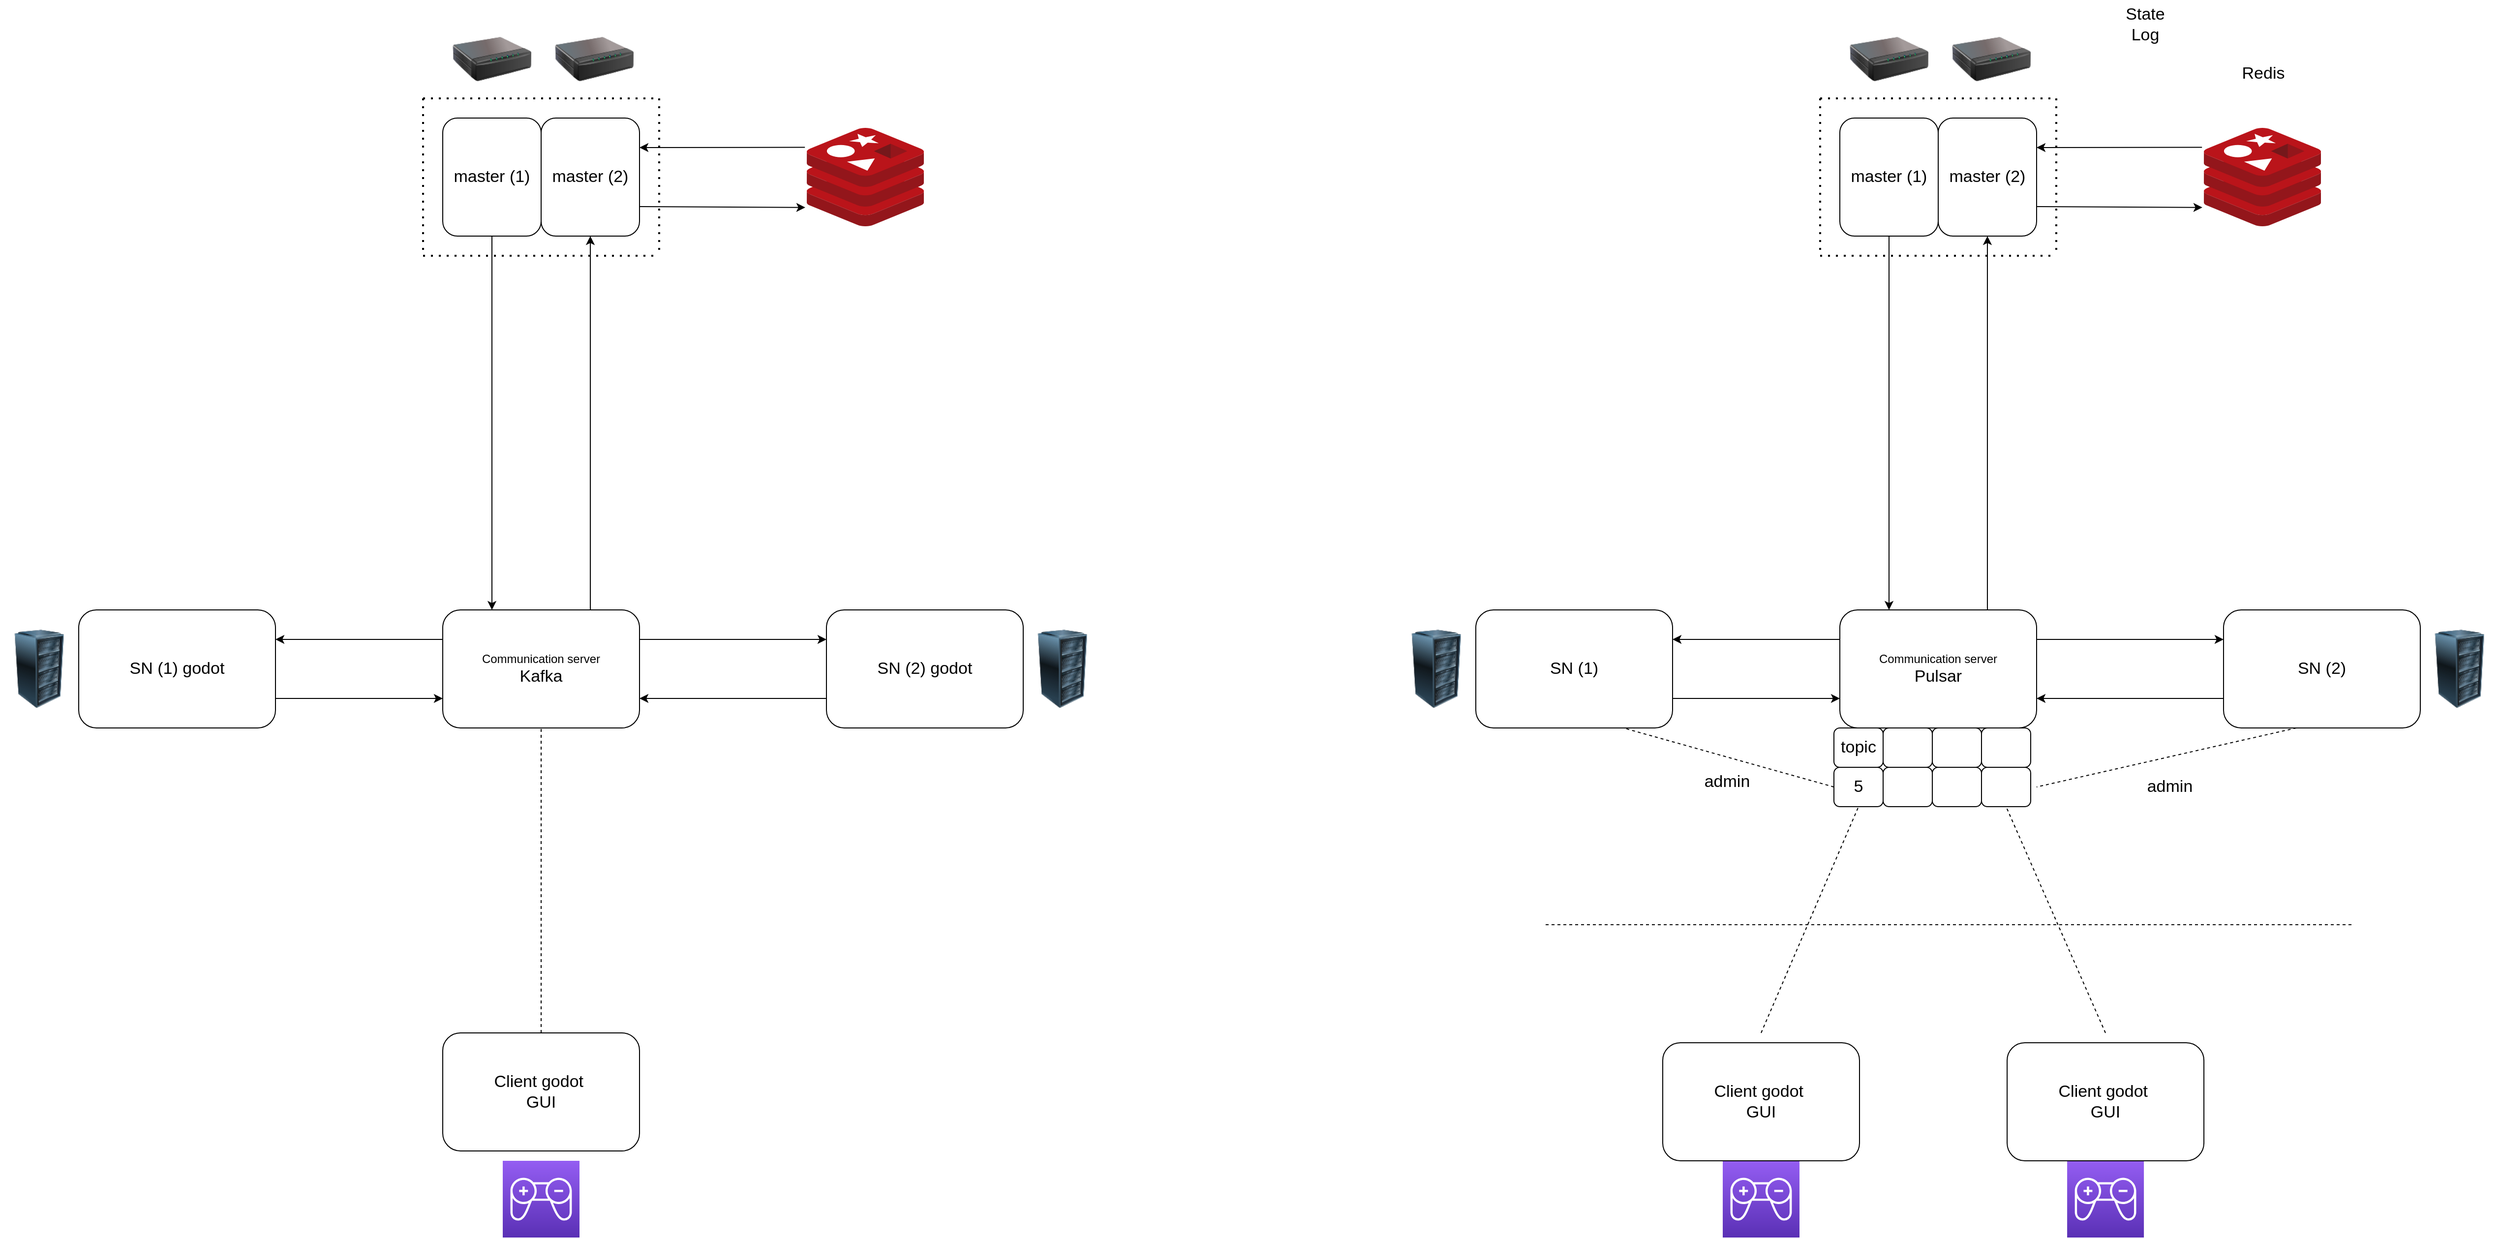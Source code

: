 <mxfile>
    <diagram id="EYfYIhbMcfs3fcxKXPL2" name="Page-1">
        <mxGraphModel dx="2951" dy="2806" grid="1" gridSize="10" guides="1" tooltips="1" connect="1" arrows="1" fold="1" page="1" pageScale="1" pageWidth="827" pageHeight="1169" math="0" shadow="0">
            <root>
                <mxCell id="0"/>
                <mxCell id="1" parent="0"/>
                <mxCell id="11" style="edgeStyle=none;html=1;exitX=0.75;exitY=0;exitDx=0;exitDy=0;entryX=0.5;entryY=1;entryDx=0;entryDy=0;fontSize=17;" parent="1" source="2" target="20" edge="1">
                    <mxGeometry relative="1" as="geometry">
                        <mxPoint x="460" y="-250" as="targetPoint"/>
                    </mxGeometry>
                </mxCell>
                <mxCell id="12" style="edgeStyle=none;html=1;exitX=0;exitY=0.25;exitDx=0;exitDy=0;entryX=1;entryY=0.25;entryDx=0;entryDy=0;fontSize=17;" parent="1" source="2" target="3" edge="1">
                    <mxGeometry relative="1" as="geometry"/>
                </mxCell>
                <mxCell id="14" style="edgeStyle=none;html=1;exitX=1;exitY=0.25;exitDx=0;exitDy=0;entryX=0;entryY=0.25;entryDx=0;entryDy=0;fontSize=17;" parent="1" source="2" target="4" edge="1">
                    <mxGeometry relative="1" as="geometry"/>
                </mxCell>
                <mxCell id="2" value="Communication server&lt;br&gt;&lt;font style=&quot;font-size: 17px;&quot;&gt;Pulsar&lt;/font&gt;" style="rounded=1;whiteSpace=wrap;html=1;" parent="1" vertex="1">
                    <mxGeometry x="300" y="130" width="200" height="120" as="geometry"/>
                </mxCell>
                <mxCell id="13" style="edgeStyle=none;html=1;exitX=1;exitY=0.75;exitDx=0;exitDy=0;entryX=0;entryY=0.75;entryDx=0;entryDy=0;fontSize=17;" parent="1" source="3" target="2" edge="1">
                    <mxGeometry relative="1" as="geometry"/>
                </mxCell>
                <mxCell id="3" value="&lt;span style=&quot;font-size: 17px;&quot;&gt;SN (1)&lt;/span&gt;" style="rounded=1;whiteSpace=wrap;html=1;" parent="1" vertex="1">
                    <mxGeometry x="-70" y="130" width="200" height="120" as="geometry"/>
                </mxCell>
                <mxCell id="15" style="edgeStyle=none;html=1;exitX=0;exitY=0.75;exitDx=0;exitDy=0;entryX=1;entryY=0.75;entryDx=0;entryDy=0;fontSize=17;" parent="1" source="4" target="2" edge="1">
                    <mxGeometry relative="1" as="geometry"/>
                </mxCell>
                <mxCell id="4" value="&lt;span style=&quot;font-size: 17px;&quot;&gt;SN (2)&lt;/span&gt;" style="rounded=1;whiteSpace=wrap;html=1;" parent="1" vertex="1">
                    <mxGeometry x="690" y="130" width="200" height="120" as="geometry"/>
                </mxCell>
                <mxCell id="10" style="edgeStyle=none;html=1;exitX=0.5;exitY=1;exitDx=0;exitDy=0;entryX=0.25;entryY=0;entryDx=0;entryDy=0;fontSize=17;" parent="1" source="18" target="2" edge="1">
                    <mxGeometry relative="1" as="geometry">
                        <mxPoint x="380" y="-250" as="sourcePoint"/>
                    </mxGeometry>
                </mxCell>
                <mxCell id="16" style="edgeStyle=none;html=1;entryX=1;entryY=0.25;entryDx=0;entryDy=0;fontSize=17;exitX=-0.016;exitY=0.198;exitDx=0;exitDy=0;exitPerimeter=0;" parent="1" source="7" target="20" edge="1">
                    <mxGeometry relative="1" as="geometry">
                        <mxPoint x="730" y="-460" as="sourcePoint"/>
                    </mxGeometry>
                </mxCell>
                <mxCell id="17" style="edgeStyle=none;html=1;exitX=1;exitY=0.75;exitDx=0;exitDy=0;entryX=-0.013;entryY=0.809;entryDx=0;entryDy=0;entryPerimeter=0;fontSize=17;" parent="1" target="7" edge="1">
                    <mxGeometry relative="1" as="geometry">
                        <mxPoint x="500.0" y="-280" as="sourcePoint"/>
                    </mxGeometry>
                </mxCell>
                <mxCell id="7" value="" style="sketch=0;aspect=fixed;html=1;points=[];align=center;image;fontSize=12;image=img/lib/mscae/Cache_Redis_Product.svg;" parent="1" vertex="1">
                    <mxGeometry x="670" y="-360" width="119.05" height="100" as="geometry"/>
                </mxCell>
                <mxCell id="18" value="&lt;span style=&quot;font-size: 17px;&quot;&gt;master (1)&lt;/span&gt;" style="rounded=1;whiteSpace=wrap;html=1;" parent="1" vertex="1">
                    <mxGeometry x="300" y="-370" width="100" height="120" as="geometry"/>
                </mxCell>
                <mxCell id="20" value="&lt;span style=&quot;font-size: 17px;&quot;&gt;master (2)&lt;/span&gt;" style="rounded=1;whiteSpace=wrap;html=1;" parent="1" vertex="1">
                    <mxGeometry x="400" y="-370" width="100" height="120" as="geometry"/>
                </mxCell>
                <mxCell id="21" value="" style="endArrow=none;dashed=1;html=1;dashPattern=1 3;strokeWidth=2;fontSize=17;" parent="1" edge="1">
                    <mxGeometry width="50" height="50" relative="1" as="geometry">
                        <mxPoint x="280" y="-390" as="sourcePoint"/>
                        <mxPoint x="280" y="-230" as="targetPoint"/>
                    </mxGeometry>
                </mxCell>
                <mxCell id="22" value="" style="endArrow=none;dashed=1;html=1;dashPattern=1 3;strokeWidth=2;fontSize=17;" parent="1" edge="1">
                    <mxGeometry width="50" height="50" relative="1" as="geometry">
                        <mxPoint x="280" y="-230" as="sourcePoint"/>
                        <mxPoint x="520" y="-230" as="targetPoint"/>
                    </mxGeometry>
                </mxCell>
                <mxCell id="23" value="" style="endArrow=none;dashed=1;html=1;dashPattern=1 3;strokeWidth=2;fontSize=17;" parent="1" edge="1">
                    <mxGeometry width="50" height="50" relative="1" as="geometry">
                        <mxPoint x="280" y="-390" as="sourcePoint"/>
                        <mxPoint x="520.0" y="-390" as="targetPoint"/>
                        <Array as="points">
                            <mxPoint x="400" y="-390"/>
                        </Array>
                    </mxGeometry>
                </mxCell>
                <mxCell id="24" value="" style="endArrow=none;dashed=1;html=1;dashPattern=1 3;strokeWidth=2;fontSize=17;" parent="1" edge="1">
                    <mxGeometry width="50" height="50" relative="1" as="geometry">
                        <mxPoint x="520" y="-390" as="sourcePoint"/>
                        <mxPoint x="520" y="-230" as="targetPoint"/>
                        <Array as="points">
                            <mxPoint x="520" y="-300"/>
                        </Array>
                    </mxGeometry>
                </mxCell>
                <mxCell id="25" value="" style="endArrow=none;dashed=1;html=1;fontSize=17;exitX=0.5;exitY=0;exitDx=0;exitDy=0;entryX=0.5;entryY=1;entryDx=0;entryDy=0;" parent="1" target="130" edge="1">
                    <mxGeometry width="50" height="50" relative="1" as="geometry">
                        <mxPoint x="220" y="560" as="sourcePoint"/>
                        <mxPoint x="320" y="360" as="targetPoint"/>
                    </mxGeometry>
                </mxCell>
                <mxCell id="30" value="" style="image;html=1;image=img/lib/clip_art/computers/Server_Rack_128x128.png;fontSize=17;" parent="1" vertex="1">
                    <mxGeometry x="-150" y="150" width="80" height="80" as="geometry"/>
                </mxCell>
                <mxCell id="31" value="" style="image;html=1;image=img/lib/clip_art/computers/Server_Rack_128x128.png;fontSize=17;" parent="1" vertex="1">
                    <mxGeometry x="890" y="150" width="80" height="80" as="geometry"/>
                </mxCell>
                <mxCell id="32" value="" style="sketch=0;points=[[0,0,0],[0.25,0,0],[0.5,0,0],[0.75,0,0],[1,0,0],[0,1,0],[0.25,1,0],[0.5,1,0],[0.75,1,0],[1,1,0],[0,0.25,0],[0,0.5,0],[0,0.75,0],[1,0.25,0],[1,0.5,0],[1,0.75,0]];outlineConnect=0;fontColor=#232F3E;gradientColor=#945DF2;gradientDirection=north;fillColor=#5A30B5;strokeColor=#ffffff;dashed=0;verticalLabelPosition=bottom;verticalAlign=top;align=center;html=1;fontSize=12;fontStyle=0;aspect=fixed;shape=mxgraph.aws4.resourceIcon;resIcon=mxgraph.aws4.game_tech2;" parent="1" vertex="1">
                    <mxGeometry x="181" y="690" width="78" height="78" as="geometry"/>
                </mxCell>
                <mxCell id="33" value="" style="image;html=1;image=img/lib/clip_art/networking/Print_Server_128x128.png;fontSize=17;" parent="1" vertex="1">
                    <mxGeometry x="414" y="-470" width="80" height="80" as="geometry"/>
                </mxCell>
                <mxCell id="34" value="" style="image;html=1;image=img/lib/clip_art/networking/Print_Server_128x128.png;fontSize=17;" parent="1" vertex="1">
                    <mxGeometry x="310" y="-470" width="80" height="80" as="geometry"/>
                </mxCell>
                <mxCell id="96" value="" style="sketch=0;points=[[0,0,0],[0.25,0,0],[0.5,0,0],[0.75,0,0],[1,0,0],[0,1,0],[0.25,1,0],[0.5,1,0],[0.75,1,0],[1,1,0],[0,0.25,0],[0,0.5,0],[0,0.75,0],[1,0.25,0],[1,0.5,0],[1,0.75,0]];outlineConnect=0;fontColor=#232F3E;gradientColor=#945DF2;gradientDirection=north;fillColor=#5A30B5;strokeColor=#ffffff;dashed=0;verticalLabelPosition=bottom;verticalAlign=top;align=center;html=1;fontSize=12;fontStyle=0;aspect=fixed;shape=mxgraph.aws4.resourceIcon;resIcon=mxgraph.aws4.game_tech2;" parent="1" vertex="1">
                    <mxGeometry x="531.05" y="690" width="78" height="78" as="geometry"/>
                </mxCell>
                <mxCell id="97" value="" style="endArrow=none;dashed=1;html=1;fontSize=17;exitX=0.5;exitY=0;exitDx=0;exitDy=0;entryX=0.5;entryY=1;entryDx=0;entryDy=0;" parent="1" target="132" edge="1">
                    <mxGeometry width="50" height="50" relative="1" as="geometry">
                        <mxPoint x="570" y="560" as="sourcePoint"/>
                        <mxPoint x="480" y="360" as="targetPoint"/>
                    </mxGeometry>
                </mxCell>
                <mxCell id="99" style="edgeStyle=none;html=1;exitX=0.75;exitY=0;exitDx=0;exitDy=0;entryX=0.5;entryY=1;entryDx=0;entryDy=0;fontSize=17;" parent="1" source="102" target="113" edge="1">
                    <mxGeometry relative="1" as="geometry">
                        <mxPoint x="-960" y="-250" as="targetPoint"/>
                    </mxGeometry>
                </mxCell>
                <mxCell id="100" style="edgeStyle=none;html=1;exitX=0;exitY=0.25;exitDx=0;exitDy=0;entryX=1;entryY=0.25;entryDx=0;entryDy=0;fontSize=17;" parent="1" source="102" target="104" edge="1">
                    <mxGeometry relative="1" as="geometry"/>
                </mxCell>
                <mxCell id="101" style="edgeStyle=none;html=1;exitX=1;exitY=0.25;exitDx=0;exitDy=0;entryX=0;entryY=0.25;entryDx=0;entryDy=0;fontSize=17;" parent="1" source="102" target="106" edge="1">
                    <mxGeometry relative="1" as="geometry"/>
                </mxCell>
                <mxCell id="102" value="Communication server&lt;br&gt;&lt;span style=&quot;font-size: 17px;&quot;&gt;Kafka&lt;/span&gt;" style="rounded=1;whiteSpace=wrap;html=1;" parent="1" vertex="1">
                    <mxGeometry x="-1120" y="130" width="200" height="120" as="geometry"/>
                </mxCell>
                <mxCell id="103" style="edgeStyle=none;html=1;exitX=1;exitY=0.75;exitDx=0;exitDy=0;entryX=0;entryY=0.75;entryDx=0;entryDy=0;fontSize=17;" parent="1" source="104" target="102" edge="1">
                    <mxGeometry relative="1" as="geometry"/>
                </mxCell>
                <mxCell id="104" value="&lt;span style=&quot;font-size: 17px;&quot;&gt;SN (1)&amp;nbsp;&lt;/span&gt;&lt;span style=&quot;font-size: 17px;&quot;&gt;godot&lt;/span&gt;" style="rounded=1;whiteSpace=wrap;html=1;" parent="1" vertex="1">
                    <mxGeometry x="-1490" y="130" width="200" height="120" as="geometry"/>
                </mxCell>
                <mxCell id="105" style="edgeStyle=none;html=1;exitX=0;exitY=0.75;exitDx=0;exitDy=0;entryX=1;entryY=0.75;entryDx=0;entryDy=0;fontSize=17;" parent="1" source="106" target="102" edge="1">
                    <mxGeometry relative="1" as="geometry"/>
                </mxCell>
                <mxCell id="106" value="&lt;span style=&quot;font-size: 17px;&quot;&gt;SN (2)&amp;nbsp;&lt;/span&gt;&lt;span style=&quot;font-size: 17px;&quot;&gt;godot&lt;/span&gt;" style="rounded=1;whiteSpace=wrap;html=1;" parent="1" vertex="1">
                    <mxGeometry x="-730" y="130" width="200" height="120" as="geometry"/>
                </mxCell>
                <mxCell id="107" style="edgeStyle=none;html=1;exitX=0.5;exitY=1;exitDx=0;exitDy=0;entryX=0.25;entryY=0;entryDx=0;entryDy=0;fontSize=17;" parent="1" source="112" target="102" edge="1">
                    <mxGeometry relative="1" as="geometry">
                        <mxPoint x="-1040" y="-250" as="sourcePoint"/>
                    </mxGeometry>
                </mxCell>
                <mxCell id="108" style="edgeStyle=none;html=1;entryX=1;entryY=0.25;entryDx=0;entryDy=0;fontSize=17;exitX=-0.016;exitY=0.198;exitDx=0;exitDy=0;exitPerimeter=0;" parent="1" source="110" target="113" edge="1">
                    <mxGeometry relative="1" as="geometry">
                        <mxPoint x="-690" y="-460" as="sourcePoint"/>
                    </mxGeometry>
                </mxCell>
                <mxCell id="109" style="edgeStyle=none;html=1;exitX=1;exitY=0.75;exitDx=0;exitDy=0;entryX=-0.013;entryY=0.809;entryDx=0;entryDy=0;entryPerimeter=0;fontSize=17;" parent="1" target="110" edge="1">
                    <mxGeometry relative="1" as="geometry">
                        <mxPoint x="-920" y="-280.0" as="sourcePoint"/>
                    </mxGeometry>
                </mxCell>
                <mxCell id="110" value="" style="sketch=0;aspect=fixed;html=1;points=[];align=center;image;fontSize=12;image=img/lib/mscae/Cache_Redis_Product.svg;" parent="1" vertex="1">
                    <mxGeometry x="-750" y="-360" width="119.05" height="100" as="geometry"/>
                </mxCell>
                <mxCell id="111" value="&lt;span style=&quot;font-size: 17px;&quot;&gt;Client godot&amp;nbsp;&lt;br&gt;GUI&lt;br&gt;&lt;/span&gt;" style="rounded=1;whiteSpace=wrap;html=1;" parent="1" vertex="1">
                    <mxGeometry x="-1120" y="560" width="200" height="120" as="geometry"/>
                </mxCell>
                <mxCell id="112" value="&lt;span style=&quot;font-size: 17px;&quot;&gt;master (1)&lt;/span&gt;" style="rounded=1;whiteSpace=wrap;html=1;" parent="1" vertex="1">
                    <mxGeometry x="-1120" y="-370" width="100" height="120" as="geometry"/>
                </mxCell>
                <mxCell id="113" value="&lt;span style=&quot;font-size: 17px;&quot;&gt;master (2)&lt;/span&gt;" style="rounded=1;whiteSpace=wrap;html=1;" parent="1" vertex="1">
                    <mxGeometry x="-1020" y="-370" width="100" height="120" as="geometry"/>
                </mxCell>
                <mxCell id="114" value="" style="endArrow=none;dashed=1;html=1;dashPattern=1 3;strokeWidth=2;fontSize=17;" parent="1" edge="1">
                    <mxGeometry width="50" height="50" relative="1" as="geometry">
                        <mxPoint x="-1140" y="-390" as="sourcePoint"/>
                        <mxPoint x="-1140" y="-230.0" as="targetPoint"/>
                    </mxGeometry>
                </mxCell>
                <mxCell id="115" value="" style="endArrow=none;dashed=1;html=1;dashPattern=1 3;strokeWidth=2;fontSize=17;" parent="1" edge="1">
                    <mxGeometry width="50" height="50" relative="1" as="geometry">
                        <mxPoint x="-1140" y="-230.0" as="sourcePoint"/>
                        <mxPoint x="-900" y="-230.0" as="targetPoint"/>
                    </mxGeometry>
                </mxCell>
                <mxCell id="116" value="" style="endArrow=none;dashed=1;html=1;dashPattern=1 3;strokeWidth=2;fontSize=17;" parent="1" edge="1">
                    <mxGeometry width="50" height="50" relative="1" as="geometry">
                        <mxPoint x="-1140" y="-390" as="sourcePoint"/>
                        <mxPoint x="-900" y="-390" as="targetPoint"/>
                        <Array as="points">
                            <mxPoint x="-1020" y="-390"/>
                        </Array>
                    </mxGeometry>
                </mxCell>
                <mxCell id="117" value="" style="endArrow=none;dashed=1;html=1;dashPattern=1 3;strokeWidth=2;fontSize=17;" parent="1" edge="1">
                    <mxGeometry width="50" height="50" relative="1" as="geometry">
                        <mxPoint x="-900" y="-390" as="sourcePoint"/>
                        <mxPoint x="-900" y="-230.0" as="targetPoint"/>
                        <Array as="points">
                            <mxPoint x="-900" y="-300"/>
                        </Array>
                    </mxGeometry>
                </mxCell>
                <mxCell id="118" value="" style="endArrow=none;dashed=1;html=1;fontSize=17;exitX=0.5;exitY=0;exitDx=0;exitDy=0;entryX=0.5;entryY=1;entryDx=0;entryDy=0;" parent="1" source="111" target="102" edge="1">
                    <mxGeometry width="50" height="50" relative="1" as="geometry">
                        <mxPoint x="-1120" y="420" as="sourcePoint"/>
                        <mxPoint x="-1070" y="370" as="targetPoint"/>
                    </mxGeometry>
                </mxCell>
                <mxCell id="119" value="" style="image;html=1;image=img/lib/clip_art/computers/Server_Rack_128x128.png;fontSize=17;" parent="1" vertex="1">
                    <mxGeometry x="-1570" y="150" width="80" height="80" as="geometry"/>
                </mxCell>
                <mxCell id="120" value="" style="image;html=1;image=img/lib/clip_art/computers/Server_Rack_128x128.png;fontSize=17;" parent="1" vertex="1">
                    <mxGeometry x="-530" y="150" width="80" height="80" as="geometry"/>
                </mxCell>
                <mxCell id="121" value="" style="sketch=0;points=[[0,0,0],[0.25,0,0],[0.5,0,0],[0.75,0,0],[1,0,0],[0,1,0],[0.25,1,0],[0.5,1,0],[0.75,1,0],[1,1,0],[0,0.25,0],[0,0.5,0],[0,0.75,0],[1,0.25,0],[1,0.5,0],[1,0.75,0]];outlineConnect=0;fontColor=#232F3E;gradientColor=#945DF2;gradientDirection=north;fillColor=#5A30B5;strokeColor=#ffffff;dashed=0;verticalLabelPosition=bottom;verticalAlign=top;align=center;html=1;fontSize=12;fontStyle=0;aspect=fixed;shape=mxgraph.aws4.resourceIcon;resIcon=mxgraph.aws4.game_tech2;" parent="1" vertex="1">
                    <mxGeometry x="-1059" y="690" width="78" height="78" as="geometry"/>
                </mxCell>
                <mxCell id="122" value="" style="image;html=1;image=img/lib/clip_art/networking/Print_Server_128x128.png;fontSize=17;" parent="1" vertex="1">
                    <mxGeometry x="-1006" y="-470" width="80" height="80" as="geometry"/>
                </mxCell>
                <mxCell id="123" value="" style="image;html=1;image=img/lib/clip_art/networking/Print_Server_128x128.png;fontSize=17;" parent="1" vertex="1">
                    <mxGeometry x="-1110" y="-470" width="80" height="80" as="geometry"/>
                </mxCell>
                <mxCell id="124" value="&lt;span style=&quot;font-size: 17px;&quot;&gt;Client godot&amp;nbsp;&lt;br&gt;GUI&lt;br&gt;&lt;/span&gt;" style="rounded=1;whiteSpace=wrap;html=1;" parent="1" vertex="1">
                    <mxGeometry x="120" y="570" width="200" height="120" as="geometry"/>
                </mxCell>
                <mxCell id="125" value="&lt;span style=&quot;font-size: 17px;&quot;&gt;Client godot&amp;nbsp;&lt;br&gt;GUI&lt;br&gt;&lt;/span&gt;" style="rounded=1;whiteSpace=wrap;html=1;" parent="1" vertex="1">
                    <mxGeometry x="470.05" y="570" width="200" height="120" as="geometry"/>
                </mxCell>
                <mxCell id="126" value="topic" style="rounded=1;whiteSpace=wrap;html=1;fontSize=17;" parent="1" vertex="1">
                    <mxGeometry x="294" y="250" width="50" height="40" as="geometry"/>
                </mxCell>
                <mxCell id="127" value="" style="rounded=1;whiteSpace=wrap;html=1;fontSize=17;" parent="1" vertex="1">
                    <mxGeometry x="344" y="250" width="50" height="40" as="geometry"/>
                </mxCell>
                <mxCell id="128" value="" style="rounded=1;whiteSpace=wrap;html=1;fontSize=17;" parent="1" vertex="1">
                    <mxGeometry x="444" y="250" width="50" height="40" as="geometry"/>
                </mxCell>
                <mxCell id="129" value="" style="rounded=1;whiteSpace=wrap;html=1;fontSize=17;" parent="1" vertex="1">
                    <mxGeometry x="394" y="250" width="50" height="40" as="geometry"/>
                </mxCell>
                <mxCell id="130" value="5" style="rounded=1;whiteSpace=wrap;html=1;fontSize=17;" parent="1" vertex="1">
                    <mxGeometry x="294" y="290" width="50" height="40" as="geometry"/>
                </mxCell>
                <mxCell id="131" value="" style="rounded=1;whiteSpace=wrap;html=1;fontSize=17;" parent="1" vertex="1">
                    <mxGeometry x="344" y="290" width="50" height="40" as="geometry"/>
                </mxCell>
                <mxCell id="132" value="" style="rounded=1;whiteSpace=wrap;html=1;fontSize=17;" parent="1" vertex="1">
                    <mxGeometry x="444" y="290" width="50" height="40" as="geometry"/>
                </mxCell>
                <mxCell id="133" value="" style="rounded=1;whiteSpace=wrap;html=1;fontSize=17;" parent="1" vertex="1">
                    <mxGeometry x="394" y="290" width="50" height="40" as="geometry"/>
                </mxCell>
                <mxCell id="134" value="" style="endArrow=none;dashed=1;html=1;fontSize=17;exitX=0;exitY=0.5;exitDx=0;exitDy=0;" parent="1" source="130" edge="1">
                    <mxGeometry width="50" height="50" relative="1" as="geometry">
                        <mxPoint x="80" y="280" as="sourcePoint"/>
                        <mxPoint x="80" y="250" as="targetPoint"/>
                    </mxGeometry>
                </mxCell>
                <mxCell id="135" value="" style="endArrow=none;dashed=1;html=1;fontSize=17;exitX=0;exitY=0.5;exitDx=0;exitDy=0;" parent="1" edge="1">
                    <mxGeometry width="50" height="50" relative="1" as="geometry">
                        <mxPoint x="764" y="250" as="sourcePoint"/>
                        <mxPoint x="500" y="310" as="targetPoint"/>
                    </mxGeometry>
                </mxCell>
                <mxCell id="136" value="admin" style="text;html=1;align=center;verticalAlign=middle;resizable=0;points=[];autosize=1;strokeColor=none;fillColor=none;fontSize=17;" parent="1" vertex="1">
                    <mxGeometry x="150" y="290" width="70" height="30" as="geometry"/>
                </mxCell>
                <mxCell id="137" value="admin" style="text;html=1;align=center;verticalAlign=middle;resizable=0;points=[];autosize=1;strokeColor=none;fillColor=none;fontSize=17;" parent="1" vertex="1">
                    <mxGeometry x="600" y="295" width="70" height="30" as="geometry"/>
                </mxCell>
                <mxCell id="142" value="Redis" style="text;html=1;align=center;verticalAlign=middle;resizable=0;points=[];autosize=1;strokeColor=none;fillColor=none;fontSize=17;" parent="1" vertex="1">
                    <mxGeometry x="694.52" y="-430" width="70" height="30" as="geometry"/>
                </mxCell>
                <mxCell id="143" value="State&lt;br&gt;Log" style="text;html=1;align=center;verticalAlign=middle;resizable=0;points=[];autosize=1;strokeColor=none;fillColor=none;fontSize=17;" parent="1" vertex="1">
                    <mxGeometry x="580" y="-490" width="60" height="50" as="geometry"/>
                </mxCell>
                <mxCell id="145" value="" style="endArrow=none;dashed=1;html=1;fontSize=17;entryX=0.5;entryY=1;entryDx=0;entryDy=0;" parent="1" edge="1">
                    <mxGeometry width="50" height="50" relative="1" as="geometry">
                        <mxPoint x="820" y="450" as="sourcePoint"/>
                        <mxPoint y="450" as="targetPoint"/>
                    </mxGeometry>
                </mxCell>
            </root>
        </mxGraphModel>
    </diagram>
</mxfile>